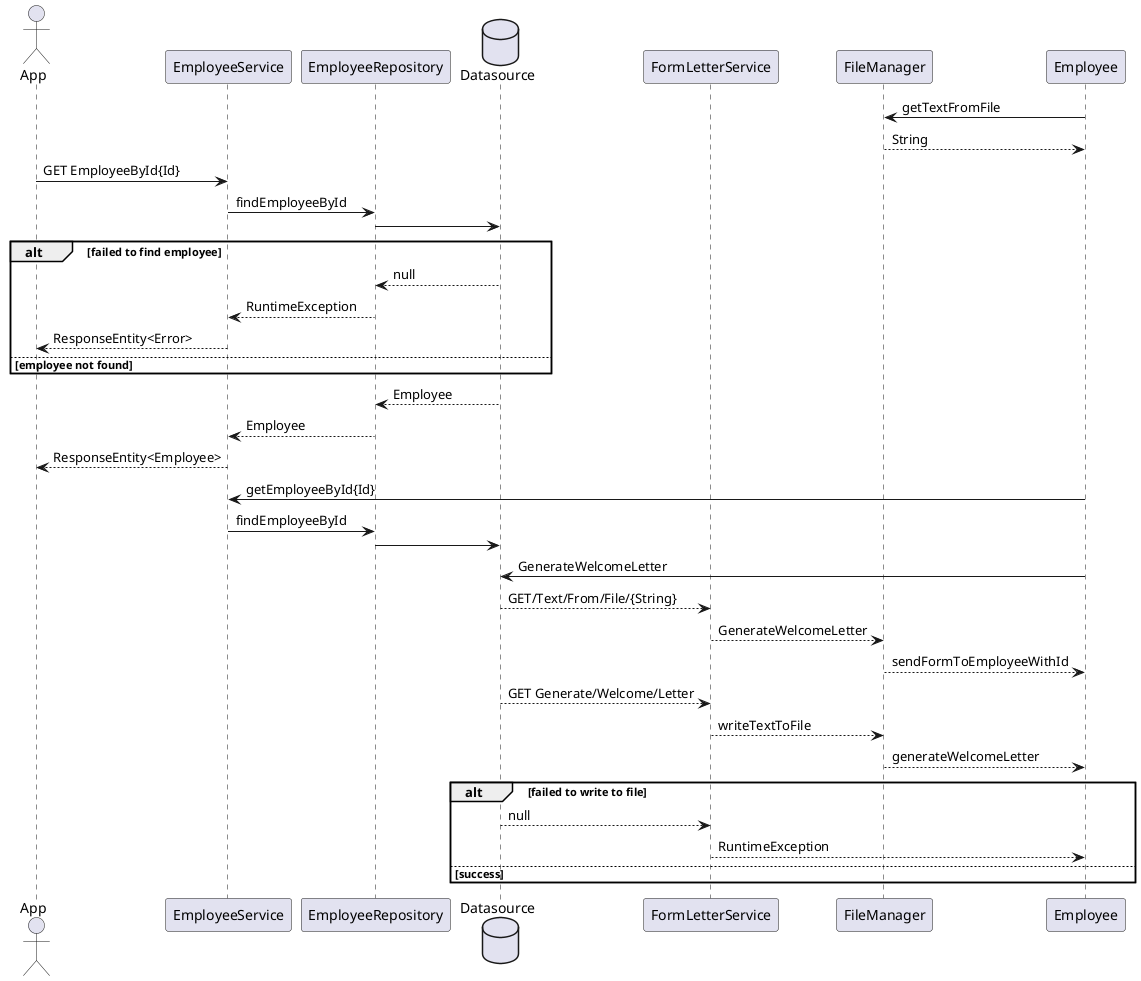 @startuml
actor App
participant EmployeeService
participant EmployeeRepository
database Datasource
participant FormLetterService
participant FileManager

Employee -> FileManager: getTextFromFile
FileManager --> Employee: String

App-> EmployeeService:  GET EmployeeById{Id}
EmployeeService -> EmployeeRepository: findEmployeeById
EmployeeRepository -> Datasource:
alt failed to find employee
Datasource --> EmployeeRepository: null
EmployeeRepository --> EmployeeService: RuntimeException
EmployeeService --> App: ResponseEntity<Error>
else employee not found
end

Datasource --> EmployeeRepository: Employee
EmployeeRepository --> EmployeeService: Employee
EmployeeService --> App: ResponseEntity<Employee>

Employee -> EmployeeService:  getEmployeeById{Id}
EmployeeService -> EmployeeRepository: findEmployeeById
EmployeeRepository -> Datasource:


Employee -> Datasource: GenerateWelcomeLetter
Datasource --> FormLetterService: GET/Text/From/File/{String}
FormLetterService --> FileManager: GenerateWelcomeLetter
FileManager --> Employee: sendFormToEmployeeWithId

Datasource --> FormLetterService: GET Generate/Welcome/Letter
FormLetterService --> FileManager: writeTextToFile
FileManager --> Employee: generateWelcomeLetter
alt failed to write to file
Datasource --> FormLetterService: null
FormLetterService --> Employee: RuntimeException
else success
end


@enduml
